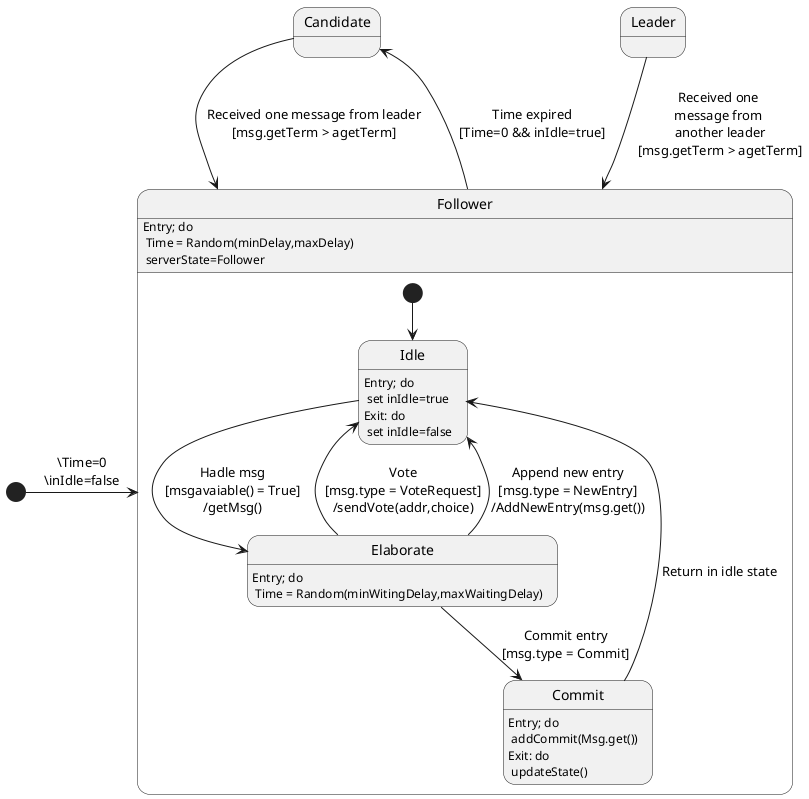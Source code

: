 @startuml
!define NL3 \n\n\n\n\n
!define TAB3 \t\t\t\t\t
[*] -r-> Follower : \Time=0\n\inIdle=false
state "Candidate" as Candidate
  Candidate -d-> Follower : Received one message from leader\n[msg.getTerm > agetTerm]
state "Leader" as Leader 
  Leader --> Follower : Received one \nmessage from \nanother leader\n[msg.getTerm > agetTerm]

state "Follower" as Follower {

  Follower : Entry; do \n Time = Random(minDelay,maxDelay)\n serverState=Follower
  state "Elaborate" as FollowerElaborate
    FollowerElaborate : Entry; do \n Time = Random(minWitingDelay,maxWaitingDelay)
  state "Idle" as Idle
    Idle : Entry; do \n set inIdle=true
    Idle : Exit: do  \n set inIdle=false
  state "Commit" as Commit
    Commit : Entry; do \n addCommit(Msg.get())
    Commit : Exit: do \n updateState()

  [*] --> Idle
  Idle -r-> FollowerElaborate : Hadle msg\n[msgavaiable() = True]\n/getMsg()
  
  FollowerElaborate -l-> Idle : Vote\n[msg.type = VoteRequest]\n/sendVote(addr,choice)
  FollowerElaborate -d-> Idle : Append new entry\n[msg.type = NewEntry]\n/AddNewEntry(msg.get())
  FollowerElaborate -d-> Commit : Commit entry\n[msg.type = Commit]
  
  Commit --> Idle : Return in idle state

  Follower -u-> Candidate : Time expired\n[Time=0 && inIdle=true]

}
@enduml
